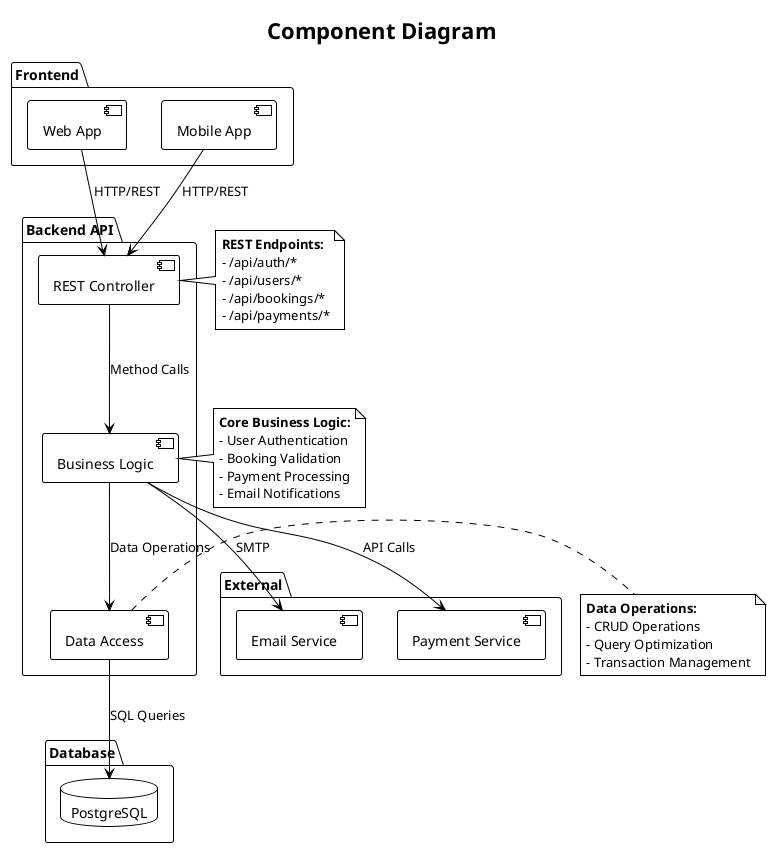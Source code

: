 @startuml
!theme plain
title Component Diagram

package "Frontend" {
    [Web App] as Web
    [Mobile App] as Mobile
}

package "Backend API" {
    [REST Controller] as Controller
    [Business Logic] as Service
    [Data Access] as Repository
}

package "Database" {
    database "PostgreSQL" as DB
}

package "External" {
    [Email Service] as Email
    [Payment Service] as Payment
}

' Simple connections
Web --> Controller : HTTP/REST
Mobile --> Controller : HTTP/REST
Controller --> Service : Method Calls
Service --> Repository : Data Operations
Repository --> DB : SQL Queries
Service --> Email : SMTP
Service --> Payment : API Calls

note right of Controller : **REST Endpoints:**\n- /api/auth/*\n- /api/users/*\n- /api/bookings/*\n- /api/payments/*

note right of Service : **Core Business Logic:**\n- User Authentication\n- Booking Validation\n- Payment Processing\n- Email Notifications

note right of Repository : **Data Operations:**\n- CRUD Operations\n- Query Optimization\n- Transaction Management

@enduml

